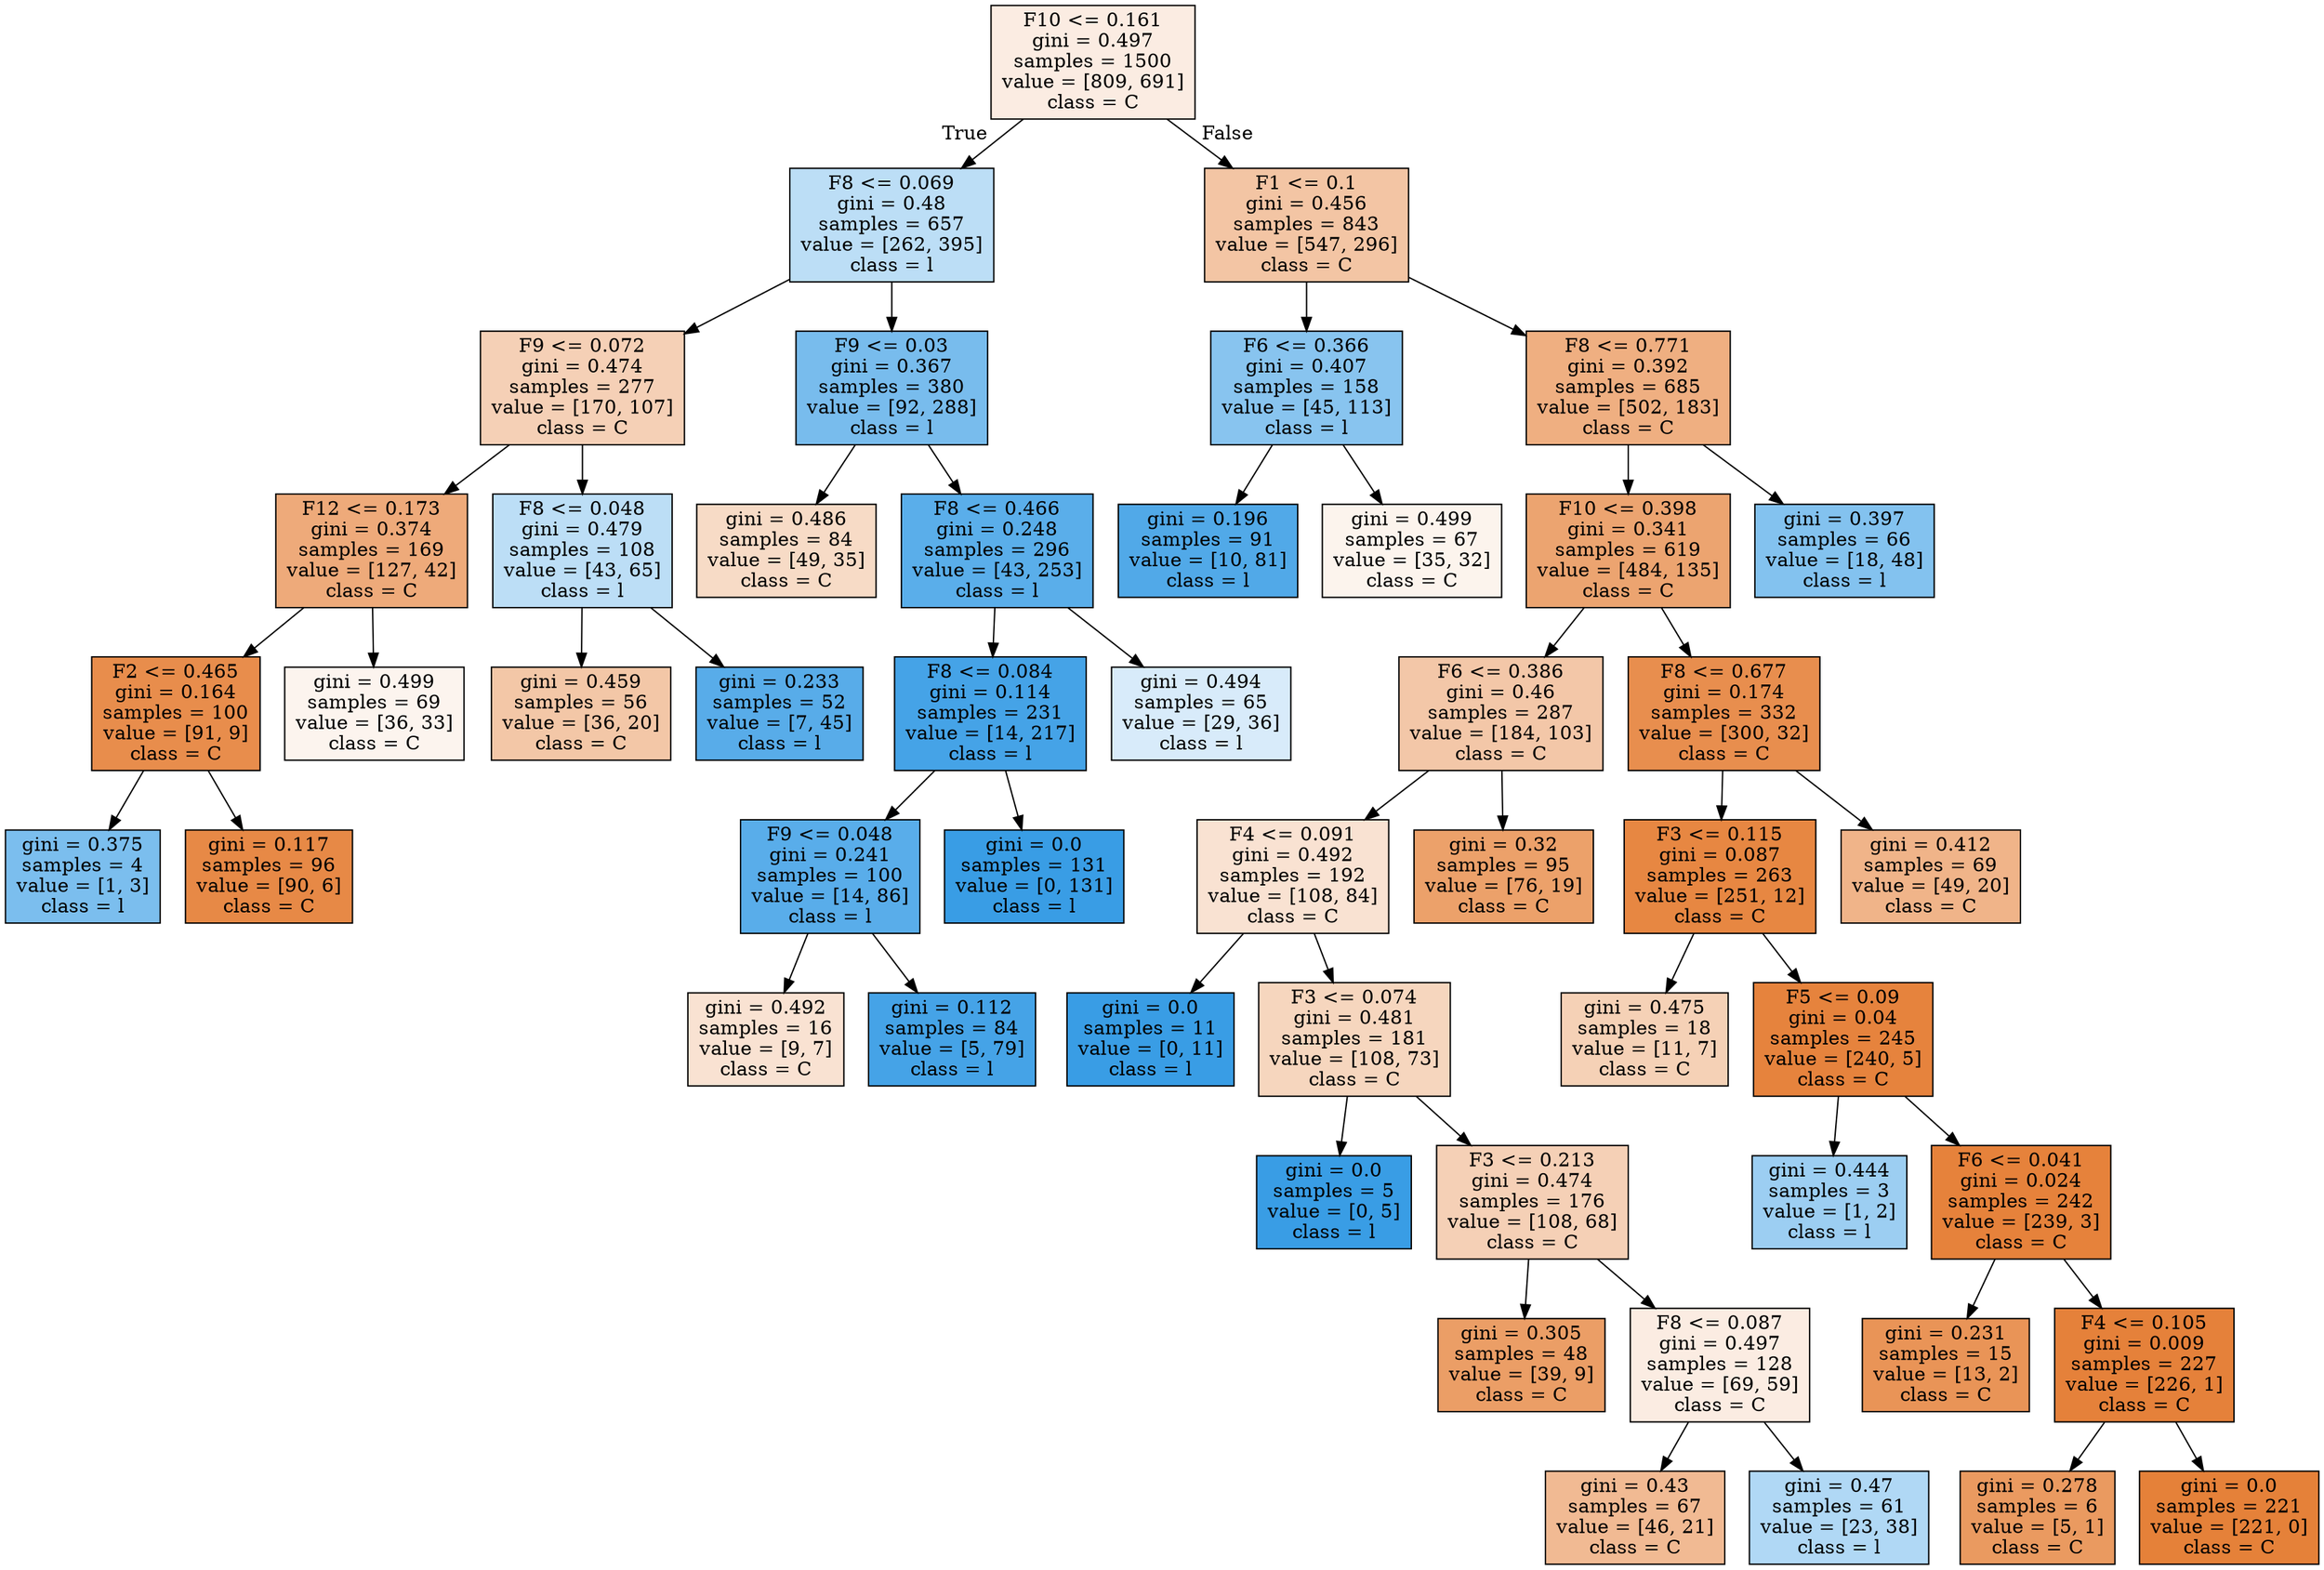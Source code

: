 digraph Tree {
node [shape=box, style="filled", color="black"] ;
0 [label="F10 <= 0.161\ngini = 0.497\nsamples = 1500\nvalue = [809, 691]\nclass = C", fillcolor="#e5813925"] ;
1 [label="F8 <= 0.069\ngini = 0.48\nsamples = 657\nvalue = [262, 395]\nclass = l", fillcolor="#399de556"] ;
0 -> 1 [labeldistance=2.5, labelangle=45, headlabel="True"] ;
2 [label="F9 <= 0.072\ngini = 0.474\nsamples = 277\nvalue = [170, 107]\nclass = C", fillcolor="#e581395e"] ;
1 -> 2 ;
3 [label="F12 <= 0.173\ngini = 0.374\nsamples = 169\nvalue = [127, 42]\nclass = C", fillcolor="#e58139ab"] ;
2 -> 3 ;
4 [label="F2 <= 0.465\ngini = 0.164\nsamples = 100\nvalue = [91, 9]\nclass = C", fillcolor="#e58139e6"] ;
3 -> 4 ;
5 [label="gini = 0.375\nsamples = 4\nvalue = [1, 3]\nclass = l", fillcolor="#399de5aa"] ;
4 -> 5 ;
6 [label="gini = 0.117\nsamples = 96\nvalue = [90, 6]\nclass = C", fillcolor="#e58139ee"] ;
4 -> 6 ;
7 [label="gini = 0.499\nsamples = 69\nvalue = [36, 33]\nclass = C", fillcolor="#e5813915"] ;
3 -> 7 ;
8 [label="F8 <= 0.048\ngini = 0.479\nsamples = 108\nvalue = [43, 65]\nclass = l", fillcolor="#399de556"] ;
2 -> 8 ;
9 [label="gini = 0.459\nsamples = 56\nvalue = [36, 20]\nclass = C", fillcolor="#e5813971"] ;
8 -> 9 ;
10 [label="gini = 0.233\nsamples = 52\nvalue = [7, 45]\nclass = l", fillcolor="#399de5d7"] ;
8 -> 10 ;
11 [label="F9 <= 0.03\ngini = 0.367\nsamples = 380\nvalue = [92, 288]\nclass = l", fillcolor="#399de5ae"] ;
1 -> 11 ;
12 [label="gini = 0.486\nsamples = 84\nvalue = [49, 35]\nclass = C", fillcolor="#e5813949"] ;
11 -> 12 ;
13 [label="F8 <= 0.466\ngini = 0.248\nsamples = 296\nvalue = [43, 253]\nclass = l", fillcolor="#399de5d4"] ;
11 -> 13 ;
14 [label="F8 <= 0.084\ngini = 0.114\nsamples = 231\nvalue = [14, 217]\nclass = l", fillcolor="#399de5ef"] ;
13 -> 14 ;
15 [label="F9 <= 0.048\ngini = 0.241\nsamples = 100\nvalue = [14, 86]\nclass = l", fillcolor="#399de5d5"] ;
14 -> 15 ;
16 [label="gini = 0.492\nsamples = 16\nvalue = [9, 7]\nclass = C", fillcolor="#e5813939"] ;
15 -> 16 ;
17 [label="gini = 0.112\nsamples = 84\nvalue = [5, 79]\nclass = l", fillcolor="#399de5ef"] ;
15 -> 17 ;
18 [label="gini = 0.0\nsamples = 131\nvalue = [0, 131]\nclass = l", fillcolor="#399de5ff"] ;
14 -> 18 ;
19 [label="gini = 0.494\nsamples = 65\nvalue = [29, 36]\nclass = l", fillcolor="#399de532"] ;
13 -> 19 ;
20 [label="F1 <= 0.1\ngini = 0.456\nsamples = 843\nvalue = [547, 296]\nclass = C", fillcolor="#e5813975"] ;
0 -> 20 [labeldistance=2.5, labelangle=-45, headlabel="False"] ;
21 [label="F6 <= 0.366\ngini = 0.407\nsamples = 158\nvalue = [45, 113]\nclass = l", fillcolor="#399de599"] ;
20 -> 21 ;
22 [label="gini = 0.196\nsamples = 91\nvalue = [10, 81]\nclass = l", fillcolor="#399de5e0"] ;
21 -> 22 ;
23 [label="gini = 0.499\nsamples = 67\nvalue = [35, 32]\nclass = C", fillcolor="#e5813916"] ;
21 -> 23 ;
24 [label="F8 <= 0.771\ngini = 0.392\nsamples = 685\nvalue = [502, 183]\nclass = C", fillcolor="#e58139a2"] ;
20 -> 24 ;
25 [label="F10 <= 0.398\ngini = 0.341\nsamples = 619\nvalue = [484, 135]\nclass = C", fillcolor="#e58139b8"] ;
24 -> 25 ;
26 [label="F6 <= 0.386\ngini = 0.46\nsamples = 287\nvalue = [184, 103]\nclass = C", fillcolor="#e5813970"] ;
25 -> 26 ;
27 [label="F4 <= 0.091\ngini = 0.492\nsamples = 192\nvalue = [108, 84]\nclass = C", fillcolor="#e5813939"] ;
26 -> 27 ;
28 [label="gini = 0.0\nsamples = 11\nvalue = [0, 11]\nclass = l", fillcolor="#399de5ff"] ;
27 -> 28 ;
29 [label="F3 <= 0.074\ngini = 0.481\nsamples = 181\nvalue = [108, 73]\nclass = C", fillcolor="#e5813953"] ;
27 -> 29 ;
30 [label="gini = 0.0\nsamples = 5\nvalue = [0, 5]\nclass = l", fillcolor="#399de5ff"] ;
29 -> 30 ;
31 [label="F3 <= 0.213\ngini = 0.474\nsamples = 176\nvalue = [108, 68]\nclass = C", fillcolor="#e581395e"] ;
29 -> 31 ;
32 [label="gini = 0.305\nsamples = 48\nvalue = [39, 9]\nclass = C", fillcolor="#e58139c4"] ;
31 -> 32 ;
33 [label="F8 <= 0.087\ngini = 0.497\nsamples = 128\nvalue = [69, 59]\nclass = C", fillcolor="#e5813925"] ;
31 -> 33 ;
34 [label="gini = 0.43\nsamples = 67\nvalue = [46, 21]\nclass = C", fillcolor="#e581398b"] ;
33 -> 34 ;
35 [label="gini = 0.47\nsamples = 61\nvalue = [23, 38]\nclass = l", fillcolor="#399de565"] ;
33 -> 35 ;
36 [label="gini = 0.32\nsamples = 95\nvalue = [76, 19]\nclass = C", fillcolor="#e58139bf"] ;
26 -> 36 ;
37 [label="F8 <= 0.677\ngini = 0.174\nsamples = 332\nvalue = [300, 32]\nclass = C", fillcolor="#e58139e4"] ;
25 -> 37 ;
38 [label="F3 <= 0.115\ngini = 0.087\nsamples = 263\nvalue = [251, 12]\nclass = C", fillcolor="#e58139f3"] ;
37 -> 38 ;
39 [label="gini = 0.475\nsamples = 18\nvalue = [11, 7]\nclass = C", fillcolor="#e581395d"] ;
38 -> 39 ;
40 [label="F5 <= 0.09\ngini = 0.04\nsamples = 245\nvalue = [240, 5]\nclass = C", fillcolor="#e58139fa"] ;
38 -> 40 ;
41 [label="gini = 0.444\nsamples = 3\nvalue = [1, 2]\nclass = l", fillcolor="#399de57f"] ;
40 -> 41 ;
42 [label="F6 <= 0.041\ngini = 0.024\nsamples = 242\nvalue = [239, 3]\nclass = C", fillcolor="#e58139fc"] ;
40 -> 42 ;
43 [label="gini = 0.231\nsamples = 15\nvalue = [13, 2]\nclass = C", fillcolor="#e58139d8"] ;
42 -> 43 ;
44 [label="F4 <= 0.105\ngini = 0.009\nsamples = 227\nvalue = [226, 1]\nclass = C", fillcolor="#e58139fe"] ;
42 -> 44 ;
45 [label="gini = 0.278\nsamples = 6\nvalue = [5, 1]\nclass = C", fillcolor="#e58139cc"] ;
44 -> 45 ;
46 [label="gini = 0.0\nsamples = 221\nvalue = [221, 0]\nclass = C", fillcolor="#e58139ff"] ;
44 -> 46 ;
47 [label="gini = 0.412\nsamples = 69\nvalue = [49, 20]\nclass = C", fillcolor="#e5813997"] ;
37 -> 47 ;
48 [label="gini = 0.397\nsamples = 66\nvalue = [18, 48]\nclass = l", fillcolor="#399de59f"] ;
24 -> 48 ;
}